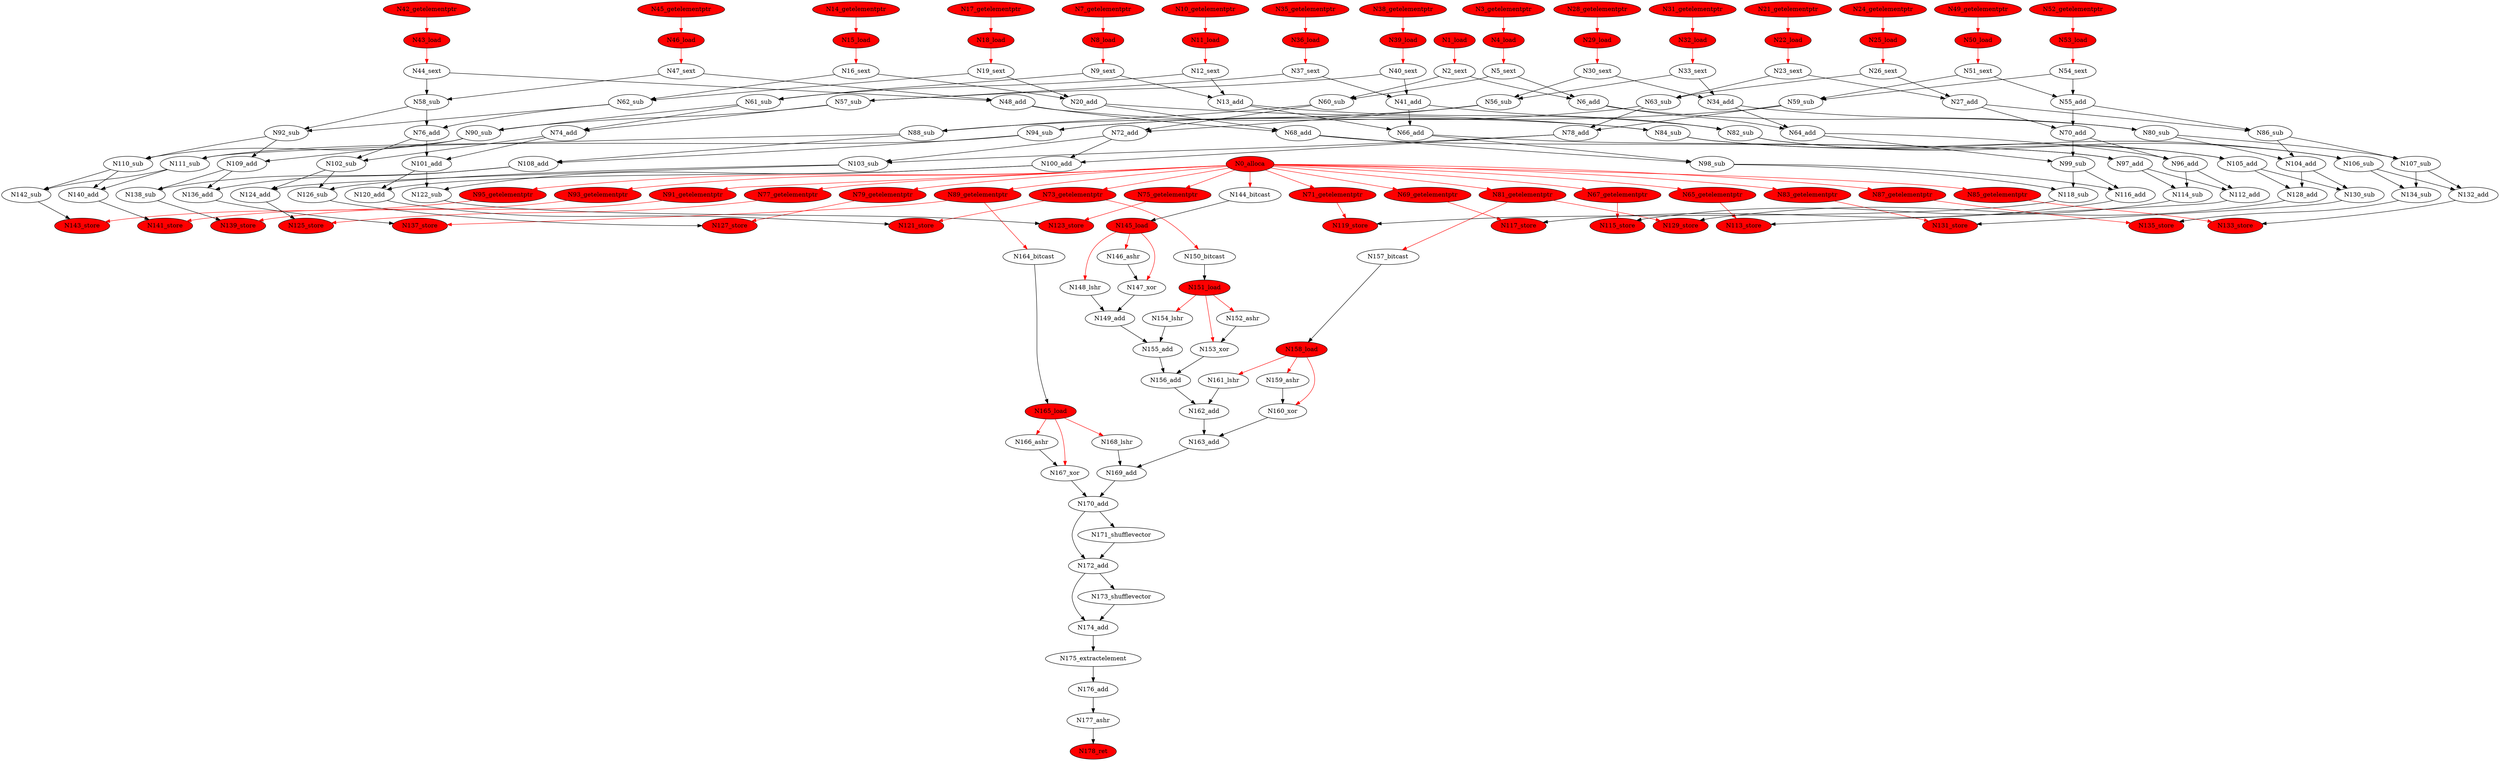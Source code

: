 digraph "lencod_HadamardSAD4x4_for.end.11696" {
frequency = 201057
N0_alloca [weight = 1, forbidden = 1, fillcolor = red, style = filled]
N1_load [weight = 1, forbidden = 1, fillcolor = red, style = filled]
N2_sext [weight = 1, forbidden = 0]
N3_getelementptr [weight = 1, forbidden = 1, fillcolor = red, style = filled]
N4_load [weight = 1, forbidden = 1, fillcolor = red, style = filled]
N5_sext [weight = 1, forbidden = 0]
N6_add [weight = 1, forbidden = 0]
N7_getelementptr [weight = 1, forbidden = 1, fillcolor = red, style = filled]
N8_load [weight = 1, forbidden = 1, fillcolor = red, style = filled]
N9_sext [weight = 1, forbidden = 0]
N10_getelementptr [weight = 1, forbidden = 1, fillcolor = red, style = filled]
N11_load [weight = 1, forbidden = 1, fillcolor = red, style = filled]
N12_sext [weight = 1, forbidden = 0]
N13_add [weight = 1, forbidden = 0]
N14_getelementptr [weight = 1, forbidden = 1, fillcolor = red, style = filled]
N15_load [weight = 1, forbidden = 1, fillcolor = red, style = filled]
N16_sext [weight = 1, forbidden = 0]
N17_getelementptr [weight = 1, forbidden = 1, fillcolor = red, style = filled]
N18_load [weight = 1, forbidden = 1, fillcolor = red, style = filled]
N19_sext [weight = 1, forbidden = 0]
N20_add [weight = 1, forbidden = 0]
N21_getelementptr [weight = 1, forbidden = 1, fillcolor = red, style = filled]
N22_load [weight = 1, forbidden = 1, fillcolor = red, style = filled]
N23_sext [weight = 1, forbidden = 0]
N24_getelementptr [weight = 1, forbidden = 1, fillcolor = red, style = filled]
N25_load [weight = 1, forbidden = 1, fillcolor = red, style = filled]
N26_sext [weight = 1, forbidden = 0]
N27_add [weight = 1, forbidden = 0]
N28_getelementptr [weight = 1, forbidden = 1, fillcolor = red, style = filled]
N29_load [weight = 1, forbidden = 1, fillcolor = red, style = filled]
N30_sext [weight = 1, forbidden = 0]
N31_getelementptr [weight = 1, forbidden = 1, fillcolor = red, style = filled]
N32_load [weight = 1, forbidden = 1, fillcolor = red, style = filled]
N33_sext [weight = 1, forbidden = 0]
N34_add [weight = 1, forbidden = 0]
N35_getelementptr [weight = 1, forbidden = 1, fillcolor = red, style = filled]
N36_load [weight = 1, forbidden = 1, fillcolor = red, style = filled]
N37_sext [weight = 1, forbidden = 0]
N38_getelementptr [weight = 1, forbidden = 1, fillcolor = red, style = filled]
N39_load [weight = 1, forbidden = 1, fillcolor = red, style = filled]
N40_sext [weight = 1, forbidden = 0]
N41_add [weight = 1, forbidden = 0]
N42_getelementptr [weight = 1, forbidden = 1, fillcolor = red, style = filled]
N43_load [weight = 1, forbidden = 1, fillcolor = red, style = filled]
N44_sext [weight = 1, forbidden = 0]
N45_getelementptr [weight = 1, forbidden = 1, fillcolor = red, style = filled]
N46_load [weight = 1, forbidden = 1, fillcolor = red, style = filled]
N47_sext [weight = 1, forbidden = 0]
N48_add [weight = 1, forbidden = 0]
N49_getelementptr [weight = 1, forbidden = 1, fillcolor = red, style = filled]
N50_load [weight = 1, forbidden = 1, fillcolor = red, style = filled]
N51_sext [weight = 1, forbidden = 0]
N52_getelementptr [weight = 1, forbidden = 1, fillcolor = red, style = filled]
N53_load [weight = 1, forbidden = 1, fillcolor = red, style = filled]
N54_sext [weight = 1, forbidden = 0]
N55_add [weight = 1, forbidden = 0]
N56_sub [weight = 1, forbidden = 0]
N57_sub [weight = 1, forbidden = 0]
N58_sub [weight = 1, forbidden = 0]
N59_sub [weight = 1, forbidden = 0]
N60_sub [weight = 1, forbidden = 0]
N61_sub [weight = 1, forbidden = 0]
N62_sub [weight = 1, forbidden = 0]
N63_sub [weight = 1, forbidden = 0]
N64_add [weight = 1, forbidden = 0]
N65_getelementptr [weight = 1, forbidden = 1, fillcolor = red, style = filled]
N66_add [weight = 1, forbidden = 0]
N67_getelementptr [weight = 1, forbidden = 1, fillcolor = red, style = filled]
N68_add [weight = 1, forbidden = 0]
N69_getelementptr [weight = 1, forbidden = 1, fillcolor = red, style = filled]
N70_add [weight = 1, forbidden = 0]
N71_getelementptr [weight = 1, forbidden = 1, fillcolor = red, style = filled]
N72_add [weight = 1, forbidden = 0]
N73_getelementptr [weight = 1, forbidden = 1, fillcolor = red, style = filled]
N74_add [weight = 1, forbidden = 0]
N75_getelementptr [weight = 1, forbidden = 1, fillcolor = red, style = filled]
N76_add [weight = 1, forbidden = 0]
N77_getelementptr [weight = 1, forbidden = 1, fillcolor = red, style = filled]
N78_add [weight = 1, forbidden = 0]
N79_getelementptr [weight = 1, forbidden = 1, fillcolor = red, style = filled]
N80_sub [weight = 1, forbidden = 0]
N81_getelementptr [weight = 1, forbidden = 1, fillcolor = red, style = filled]
N82_sub [weight = 1, forbidden = 0]
N83_getelementptr [weight = 1, forbidden = 1, fillcolor = red, style = filled]
N84_sub [weight = 1, forbidden = 0]
N85_getelementptr [weight = 1, forbidden = 1, fillcolor = red, style = filled]
N86_sub [weight = 1, forbidden = 0]
N87_getelementptr [weight = 1, forbidden = 1, fillcolor = red, style = filled]
N88_sub [weight = 1, forbidden = 0]
N89_getelementptr [weight = 1, forbidden = 1, fillcolor = red, style = filled]
N90_sub [weight = 1, forbidden = 0]
N91_getelementptr [weight = 1, forbidden = 1, fillcolor = red, style = filled]
N92_sub [weight = 1, forbidden = 0]
N93_getelementptr [weight = 1, forbidden = 1, fillcolor = red, style = filled]
N94_sub [weight = 1, forbidden = 0]
N95_getelementptr [weight = 1, forbidden = 1, fillcolor = red, style = filled]
N96_add [weight = 1, forbidden = 0]
N97_add [weight = 1, forbidden = 0]
N98_sub [weight = 1, forbidden = 0]
N99_sub [weight = 1, forbidden = 0]
N100_add [weight = 1, forbidden = 0]
N101_add [weight = 1, forbidden = 0]
N102_sub [weight = 1, forbidden = 0]
N103_sub [weight = 1, forbidden = 0]
N104_add [weight = 1, forbidden = 0]
N105_add [weight = 1, forbidden = 0]
N106_sub [weight = 1, forbidden = 0]
N107_sub [weight = 1, forbidden = 0]
N108_add [weight = 1, forbidden = 0]
N109_add [weight = 1, forbidden = 0]
N110_sub [weight = 1, forbidden = 0]
N111_sub [weight = 1, forbidden = 0]
N112_add [weight = 1, forbidden = 0]
N113_store [weight = 1, forbidden = 1, fillcolor = red, style = filled]
N114_sub [weight = 1, forbidden = 0]
N115_store [weight = 1, forbidden = 1, fillcolor = red, style = filled]
N116_add [weight = 1, forbidden = 0]
N117_store [weight = 1, forbidden = 1, fillcolor = red, style = filled]
N118_sub [weight = 1, forbidden = 0]
N119_store [weight = 1, forbidden = 1, fillcolor = red, style = filled]
N120_add [weight = 1, forbidden = 0]
N121_store [weight = 1, forbidden = 1, fillcolor = red, style = filled]
N122_sub [weight = 1, forbidden = 0]
N123_store [weight = 1, forbidden = 1, fillcolor = red, style = filled]
N124_add [weight = 1, forbidden = 0]
N125_store [weight = 1, forbidden = 1, fillcolor = red, style = filled]
N126_sub [weight = 1, forbidden = 0]
N127_store [weight = 1, forbidden = 1, fillcolor = red, style = filled]
N128_add [weight = 1, forbidden = 0]
N129_store [weight = 1, forbidden = 1, fillcolor = red, style = filled]
N130_sub [weight = 1, forbidden = 0]
N131_store [weight = 1, forbidden = 1, fillcolor = red, style = filled]
N132_add [weight = 1, forbidden = 0]
N133_store [weight = 1, forbidden = 1, fillcolor = red, style = filled]
N134_sub [weight = 1, forbidden = 0]
N135_store [weight = 1, forbidden = 1, fillcolor = red, style = filled]
N136_add [weight = 1, forbidden = 0]
N137_store [weight = 1, forbidden = 1, fillcolor = red, style = filled]
N138_sub [weight = 1, forbidden = 0]
N139_store [weight = 1, forbidden = 1, fillcolor = red, style = filled]
N140_add [weight = 1, forbidden = 0]
N141_store [weight = 1, forbidden = 1, fillcolor = red, style = filled]
N142_sub [weight = 1, forbidden = 0]
N143_store [weight = 1, forbidden = 1, fillcolor = red, style = filled]
N144_bitcast [weight = 1, forbidden = 0]
N145_load [weight = 1, forbidden = 1, fillcolor = red, style = filled]
N146_ashr [weight = 1, forbidden = 0]
N147_xor [weight = 1, forbidden = 0]
N148_lshr [weight = 1, forbidden = 0]
N149_add [weight = 1, forbidden = 0]
N150_bitcast [weight = 1, forbidden = 0]
N151_load [weight = 1, forbidden = 1, fillcolor = red, style = filled]
N152_ashr [weight = 1, forbidden = 0]
N153_xor [weight = 1, forbidden = 0]
N154_lshr [weight = 1, forbidden = 0]
N155_add [weight = 1, forbidden = 0]
N156_add [weight = 1, forbidden = 0]
N157_bitcast [weight = 1, forbidden = 0]
N158_load [weight = 1, forbidden = 1, fillcolor = red, style = filled]
N159_ashr [weight = 1, forbidden = 0]
N160_xor [weight = 1, forbidden = 0]
N161_lshr [weight = 1, forbidden = 0]
N162_add [weight = 1, forbidden = 0]
N163_add [weight = 1, forbidden = 0]
N164_bitcast [weight = 1, forbidden = 0]
N165_load [weight = 1, forbidden = 1, fillcolor = red, style = filled]
N166_ashr [weight = 1, forbidden = 0]
N167_xor [weight = 1, forbidden = 0]
N168_lshr [weight = 1, forbidden = 0]
N169_add [weight = 1, forbidden = 0]
N170_add [weight = 1, forbidden = 0]
N171_shufflevector [weight = 1, forbidden = 0]
N172_add [weight = 1, forbidden = 0]
N173_shufflevector [weight = 1, forbidden = 0]
N174_add [weight = 1, forbidden = 0]
N175_extractelement [weight = 1, forbidden = 0]
N176_add [weight = 1, forbidden = 0]
N177_ashr [weight = 1, forbidden = 0]
N178_ret [weight = 1, forbidden = 1, fillcolor = red, style = filled]
N0_alloca -> N65_getelementptr [color = red]
N0_alloca -> N67_getelementptr [color = red]
N0_alloca -> N69_getelementptr [color = red]
N0_alloca -> N71_getelementptr [color = red]
N0_alloca -> N73_getelementptr [color = red]
N0_alloca -> N75_getelementptr [color = red]
N0_alloca -> N77_getelementptr [color = red]
N0_alloca -> N79_getelementptr [color = red]
N0_alloca -> N81_getelementptr [color = red]
N0_alloca -> N83_getelementptr [color = red]
N0_alloca -> N85_getelementptr [color = red]
N0_alloca -> N87_getelementptr [color = red]
N0_alloca -> N89_getelementptr [color = red]
N0_alloca -> N91_getelementptr [color = red]
N0_alloca -> N93_getelementptr [color = red]
N0_alloca -> N95_getelementptr [color = red]
N0_alloca -> N144_bitcast [color = red]
N1_load -> N2_sext [color = red]
N2_sext -> N6_add
N2_sext -> N60_sub
N3_getelementptr -> N4_load [color = red]
N4_load -> N5_sext [color = red]
N5_sext -> N6_add
N5_sext -> N60_sub
N6_add -> N64_add
N6_add -> N80_sub
N7_getelementptr -> N8_load [color = red]
N8_load -> N9_sext [color = red]
N9_sext -> N13_add
N9_sext -> N61_sub
N10_getelementptr -> N11_load [color = red]
N11_load -> N12_sext [color = red]
N12_sext -> N13_add
N12_sext -> N61_sub
N13_add -> N66_add
N13_add -> N82_sub
N14_getelementptr -> N15_load [color = red]
N15_load -> N16_sext [color = red]
N16_sext -> N20_add
N16_sext -> N62_sub
N17_getelementptr -> N18_load [color = red]
N18_load -> N19_sext [color = red]
N19_sext -> N20_add
N19_sext -> N62_sub
N20_add -> N68_add
N20_add -> N84_sub
N21_getelementptr -> N22_load [color = red]
N22_load -> N23_sext [color = red]
N23_sext -> N27_add
N23_sext -> N63_sub
N24_getelementptr -> N25_load [color = red]
N25_load -> N26_sext [color = red]
N26_sext -> N27_add
N26_sext -> N63_sub
N27_add -> N70_add
N27_add -> N86_sub
N28_getelementptr -> N29_load [color = red]
N29_load -> N30_sext [color = red]
N30_sext -> N34_add
N30_sext -> N56_sub
N31_getelementptr -> N32_load [color = red]
N32_load -> N33_sext [color = red]
N33_sext -> N34_add
N33_sext -> N56_sub
N34_add -> N64_add
N34_add -> N80_sub
N35_getelementptr -> N36_load [color = red]
N36_load -> N37_sext [color = red]
N37_sext -> N41_add
N37_sext -> N57_sub
N38_getelementptr -> N39_load [color = red]
N39_load -> N40_sext [color = red]
N40_sext -> N41_add
N40_sext -> N57_sub
N41_add -> N66_add
N41_add -> N82_sub
N42_getelementptr -> N43_load [color = red]
N43_load -> N44_sext [color = red]
N44_sext -> N48_add
N44_sext -> N58_sub
N45_getelementptr -> N46_load [color = red]
N46_load -> N47_sext [color = red]
N47_sext -> N48_add
N47_sext -> N58_sub
N48_add -> N68_add
N48_add -> N84_sub
N49_getelementptr -> N50_load [color = red]
N50_load -> N51_sext [color = red]
N51_sext -> N55_add
N51_sext -> N59_sub
N52_getelementptr -> N53_load [color = red]
N53_load -> N54_sext [color = red]
N54_sext -> N55_add
N54_sext -> N59_sub
N55_add -> N70_add
N55_add -> N86_sub
N56_sub -> N72_add
N56_sub -> N88_sub
N57_sub -> N74_add
N57_sub -> N90_sub
N58_sub -> N76_add
N58_sub -> N92_sub
N59_sub -> N78_add
N59_sub -> N94_sub
N60_sub -> N72_add
N60_sub -> N88_sub
N61_sub -> N74_add
N61_sub -> N90_sub
N62_sub -> N76_add
N62_sub -> N92_sub
N63_sub -> N78_add
N63_sub -> N94_sub
N64_add -> N96_add
N64_add -> N99_sub
N65_getelementptr -> N113_store [color = red]
N66_add -> N97_add
N66_add -> N98_sub
N67_getelementptr -> N115_store [color = red]
N68_add -> N97_add
N68_add -> N98_sub
N69_getelementptr -> N117_store [color = red]
N70_add -> N96_add
N70_add -> N99_sub
N71_getelementptr -> N119_store [color = red]
N72_add -> N100_add
N72_add -> N103_sub
N73_getelementptr -> N121_store [color = red]
N73_getelementptr -> N150_bitcast [color = red]
N74_add -> N101_add
N74_add -> N102_sub
N75_getelementptr -> N123_store [color = red]
N76_add -> N101_add
N76_add -> N102_sub
N77_getelementptr -> N125_store [color = red]
N78_add -> N100_add
N78_add -> N103_sub
N79_getelementptr -> N127_store [color = red]
N80_sub -> N104_add
N80_sub -> N107_sub
N81_getelementptr -> N129_store [color = red]
N81_getelementptr -> N157_bitcast [color = red]
N82_sub -> N105_add
N82_sub -> N106_sub
N83_getelementptr -> N131_store [color = red]
N84_sub -> N105_add
N84_sub -> N106_sub
N85_getelementptr -> N133_store [color = red]
N86_sub -> N104_add
N86_sub -> N107_sub
N87_getelementptr -> N135_store [color = red]
N88_sub -> N108_add
N88_sub -> N111_sub
N89_getelementptr -> N137_store [color = red]
N89_getelementptr -> N164_bitcast [color = red]
N90_sub -> N109_add
N90_sub -> N110_sub
N91_getelementptr -> N139_store [color = red]
N92_sub -> N109_add
N92_sub -> N110_sub
N93_getelementptr -> N141_store [color = red]
N94_sub -> N108_add
N94_sub -> N111_sub
N95_getelementptr -> N143_store [color = red]
N96_add -> N112_add
N96_add -> N114_sub
N97_add -> N112_add
N97_add -> N114_sub
N98_sub -> N116_add
N98_sub -> N118_sub
N99_sub -> N116_add
N99_sub -> N118_sub
N100_add -> N120_add
N100_add -> N122_sub
N101_add -> N120_add
N101_add -> N122_sub
N102_sub -> N124_add
N102_sub -> N126_sub
N103_sub -> N124_add
N103_sub -> N126_sub
N104_add -> N128_add
N104_add -> N130_sub
N105_add -> N128_add
N105_add -> N130_sub
N106_sub -> N132_add
N106_sub -> N134_sub
N107_sub -> N132_add
N107_sub -> N134_sub
N108_add -> N136_add
N108_add -> N138_sub
N109_add -> N136_add
N109_add -> N138_sub
N110_sub -> N140_add
N110_sub -> N142_sub
N111_sub -> N140_add
N111_sub -> N142_sub
N112_add -> N113_store
N114_sub -> N115_store
N116_add -> N117_store
N118_sub -> N119_store
N120_add -> N121_store
N122_sub -> N123_store
N124_add -> N125_store
N126_sub -> N127_store
N128_add -> N129_store
N130_sub -> N131_store
N132_add -> N133_store
N134_sub -> N135_store
N136_add -> N137_store
N138_sub -> N139_store
N140_add -> N141_store
N142_sub -> N143_store
N144_bitcast -> N145_load
N145_load -> N146_ashr [color = red]
N145_load -> N147_xor [color = red]
N145_load -> N148_lshr [color = red]
N146_ashr -> N147_xor
N147_xor -> N149_add
N148_lshr -> N149_add
N149_add -> N155_add
N150_bitcast -> N151_load
N151_load -> N152_ashr [color = red]
N151_load -> N153_xor [color = red]
N151_load -> N154_lshr [color = red]
N152_ashr -> N153_xor
N153_xor -> N156_add
N154_lshr -> N155_add
N155_add -> N156_add
N156_add -> N162_add
N157_bitcast -> N158_load
N158_load -> N159_ashr [color = red]
N158_load -> N160_xor [color = red]
N158_load -> N161_lshr [color = red]
N159_ashr -> N160_xor
N160_xor -> N163_add
N161_lshr -> N162_add
N162_add -> N163_add
N163_add -> N169_add
N164_bitcast -> N165_load
N165_load -> N166_ashr [color = red]
N165_load -> N167_xor [color = red]
N165_load -> N168_lshr [color = red]
N166_ashr -> N167_xor
N167_xor -> N170_add
N168_lshr -> N169_add
N169_add -> N170_add
N170_add -> N171_shufflevector
N170_add -> N172_add
N171_shufflevector -> N172_add
N172_add -> N173_shufflevector
N172_add -> N174_add
N173_shufflevector -> N174_add
N174_add -> N175_extractelement
N175_extractelement -> N176_add
N176_add -> N177_ashr
N177_ashr -> N178_ret
}
